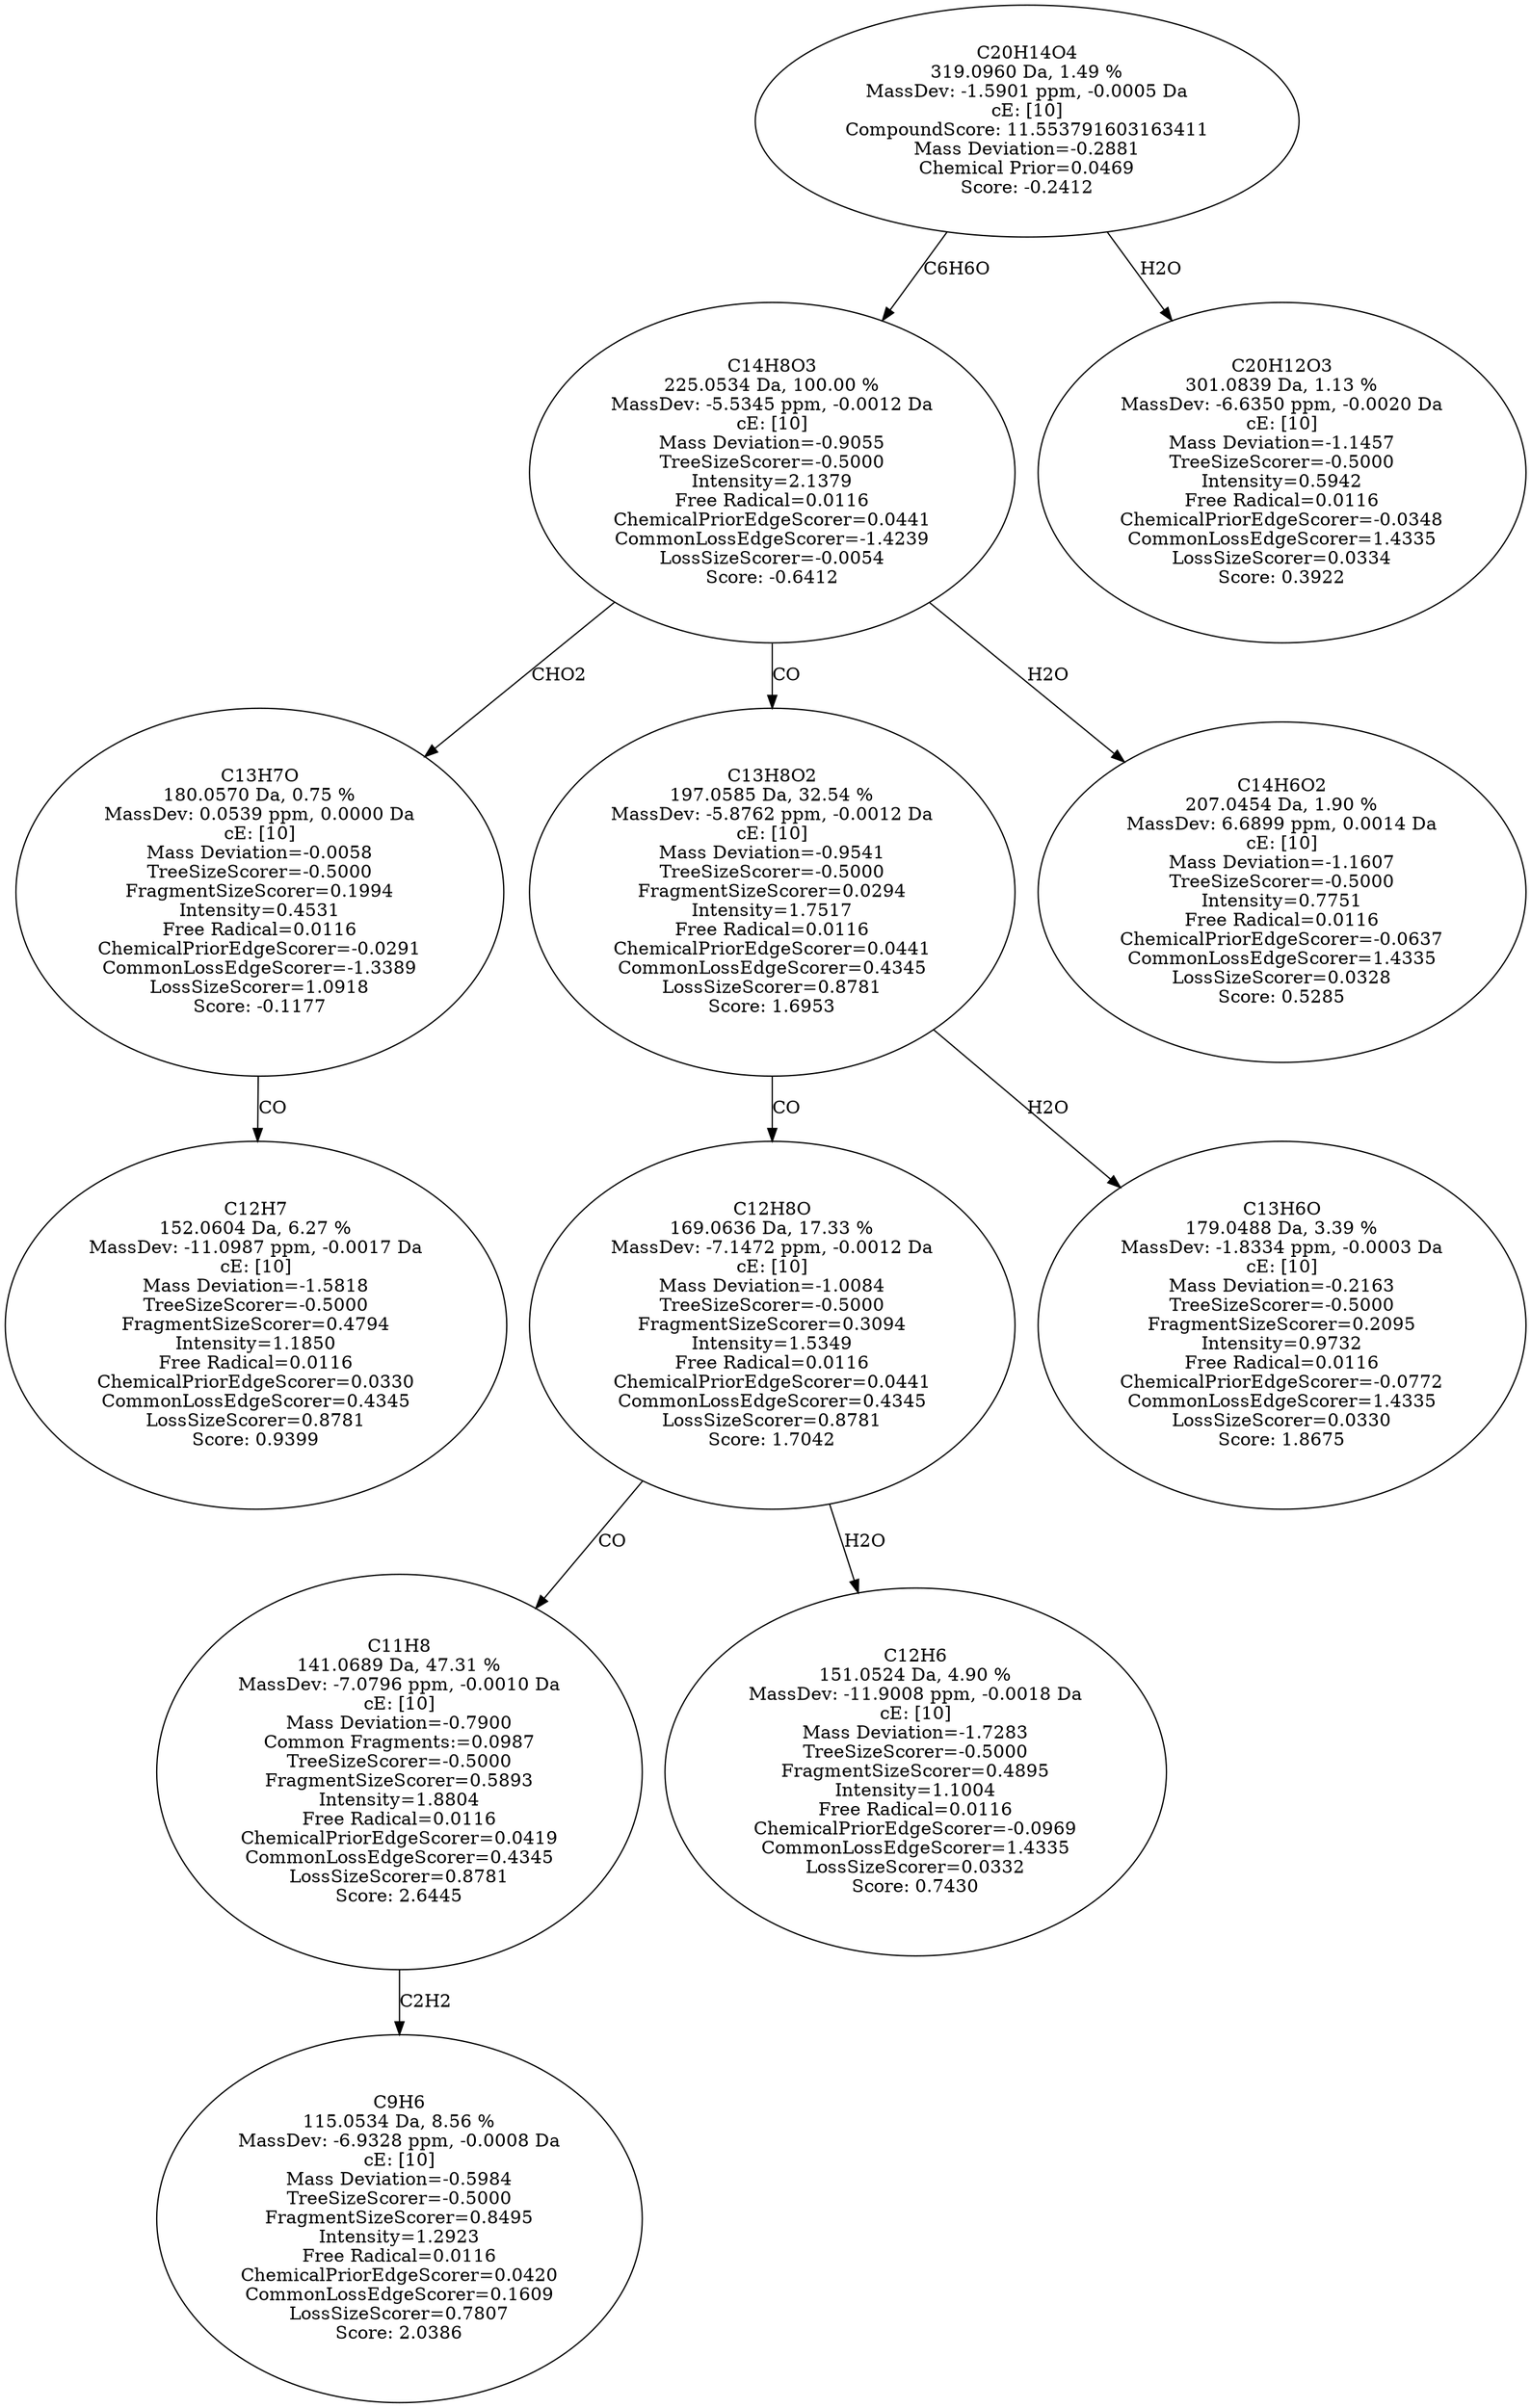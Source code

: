 strict digraph {
v1 [label="C12H7\n152.0604 Da, 6.27 %\nMassDev: -11.0987 ppm, -0.0017 Da\ncE: [10]\nMass Deviation=-1.5818\nTreeSizeScorer=-0.5000\nFragmentSizeScorer=0.4794\nIntensity=1.1850\nFree Radical=0.0116\nChemicalPriorEdgeScorer=0.0330\nCommonLossEdgeScorer=0.4345\nLossSizeScorer=0.8781\nScore: 0.9399"];
v2 [label="C13H7O\n180.0570 Da, 0.75 %\nMassDev: 0.0539 ppm, 0.0000 Da\ncE: [10]\nMass Deviation=-0.0058\nTreeSizeScorer=-0.5000\nFragmentSizeScorer=0.1994\nIntensity=0.4531\nFree Radical=0.0116\nChemicalPriorEdgeScorer=-0.0291\nCommonLossEdgeScorer=-1.3389\nLossSizeScorer=1.0918\nScore: -0.1177"];
v3 [label="C9H6\n115.0534 Da, 8.56 %\nMassDev: -6.9328 ppm, -0.0008 Da\ncE: [10]\nMass Deviation=-0.5984\nTreeSizeScorer=-0.5000\nFragmentSizeScorer=0.8495\nIntensity=1.2923\nFree Radical=0.0116\nChemicalPriorEdgeScorer=0.0420\nCommonLossEdgeScorer=0.1609\nLossSizeScorer=0.7807\nScore: 2.0386"];
v4 [label="C11H8\n141.0689 Da, 47.31 %\nMassDev: -7.0796 ppm, -0.0010 Da\ncE: [10]\nMass Deviation=-0.7900\nCommon Fragments:=0.0987\nTreeSizeScorer=-0.5000\nFragmentSizeScorer=0.5893\nIntensity=1.8804\nFree Radical=0.0116\nChemicalPriorEdgeScorer=0.0419\nCommonLossEdgeScorer=0.4345\nLossSizeScorer=0.8781\nScore: 2.6445"];
v5 [label="C12H6\n151.0524 Da, 4.90 %\nMassDev: -11.9008 ppm, -0.0018 Da\ncE: [10]\nMass Deviation=-1.7283\nTreeSizeScorer=-0.5000\nFragmentSizeScorer=0.4895\nIntensity=1.1004\nFree Radical=0.0116\nChemicalPriorEdgeScorer=-0.0969\nCommonLossEdgeScorer=1.4335\nLossSizeScorer=0.0332\nScore: 0.7430"];
v6 [label="C12H8O\n169.0636 Da, 17.33 %\nMassDev: -7.1472 ppm, -0.0012 Da\ncE: [10]\nMass Deviation=-1.0084\nTreeSizeScorer=-0.5000\nFragmentSizeScorer=0.3094\nIntensity=1.5349\nFree Radical=0.0116\nChemicalPriorEdgeScorer=0.0441\nCommonLossEdgeScorer=0.4345\nLossSizeScorer=0.8781\nScore: 1.7042"];
v7 [label="C13H6O\n179.0488 Da, 3.39 %\nMassDev: -1.8334 ppm, -0.0003 Da\ncE: [10]\nMass Deviation=-0.2163\nTreeSizeScorer=-0.5000\nFragmentSizeScorer=0.2095\nIntensity=0.9732\nFree Radical=0.0116\nChemicalPriorEdgeScorer=-0.0772\nCommonLossEdgeScorer=1.4335\nLossSizeScorer=0.0330\nScore: 1.8675"];
v8 [label="C13H8O2\n197.0585 Da, 32.54 %\nMassDev: -5.8762 ppm, -0.0012 Da\ncE: [10]\nMass Deviation=-0.9541\nTreeSizeScorer=-0.5000\nFragmentSizeScorer=0.0294\nIntensity=1.7517\nFree Radical=0.0116\nChemicalPriorEdgeScorer=0.0441\nCommonLossEdgeScorer=0.4345\nLossSizeScorer=0.8781\nScore: 1.6953"];
v9 [label="C14H6O2\n207.0454 Da, 1.90 %\nMassDev: 6.6899 ppm, 0.0014 Da\ncE: [10]\nMass Deviation=-1.1607\nTreeSizeScorer=-0.5000\nIntensity=0.7751\nFree Radical=0.0116\nChemicalPriorEdgeScorer=-0.0637\nCommonLossEdgeScorer=1.4335\nLossSizeScorer=0.0328\nScore: 0.5285"];
v10 [label="C14H8O3\n225.0534 Da, 100.00 %\nMassDev: -5.5345 ppm, -0.0012 Da\ncE: [10]\nMass Deviation=-0.9055\nTreeSizeScorer=-0.5000\nIntensity=2.1379\nFree Radical=0.0116\nChemicalPriorEdgeScorer=0.0441\nCommonLossEdgeScorer=-1.4239\nLossSizeScorer=-0.0054\nScore: -0.6412"];
v11 [label="C20H12O3\n301.0839 Da, 1.13 %\nMassDev: -6.6350 ppm, -0.0020 Da\ncE: [10]\nMass Deviation=-1.1457\nTreeSizeScorer=-0.5000\nIntensity=0.5942\nFree Radical=0.0116\nChemicalPriorEdgeScorer=-0.0348\nCommonLossEdgeScorer=1.4335\nLossSizeScorer=0.0334\nScore: 0.3922"];
v12 [label="C20H14O4\n319.0960 Da, 1.49 %\nMassDev: -1.5901 ppm, -0.0005 Da\ncE: [10]\nCompoundScore: 11.553791603163411\nMass Deviation=-0.2881\nChemical Prior=0.0469\nScore: -0.2412"];
v2 -> v1 [label="CO"];
v10 -> v2 [label="CHO2"];
v4 -> v3 [label="C2H2"];
v6 -> v4 [label="CO"];
v6 -> v5 [label="H2O"];
v8 -> v6 [label="CO"];
v8 -> v7 [label="H2O"];
v10 -> v8 [label="CO"];
v10 -> v9 [label="H2O"];
v12 -> v10 [label="C6H6O"];
v12 -> v11 [label="H2O"];
}